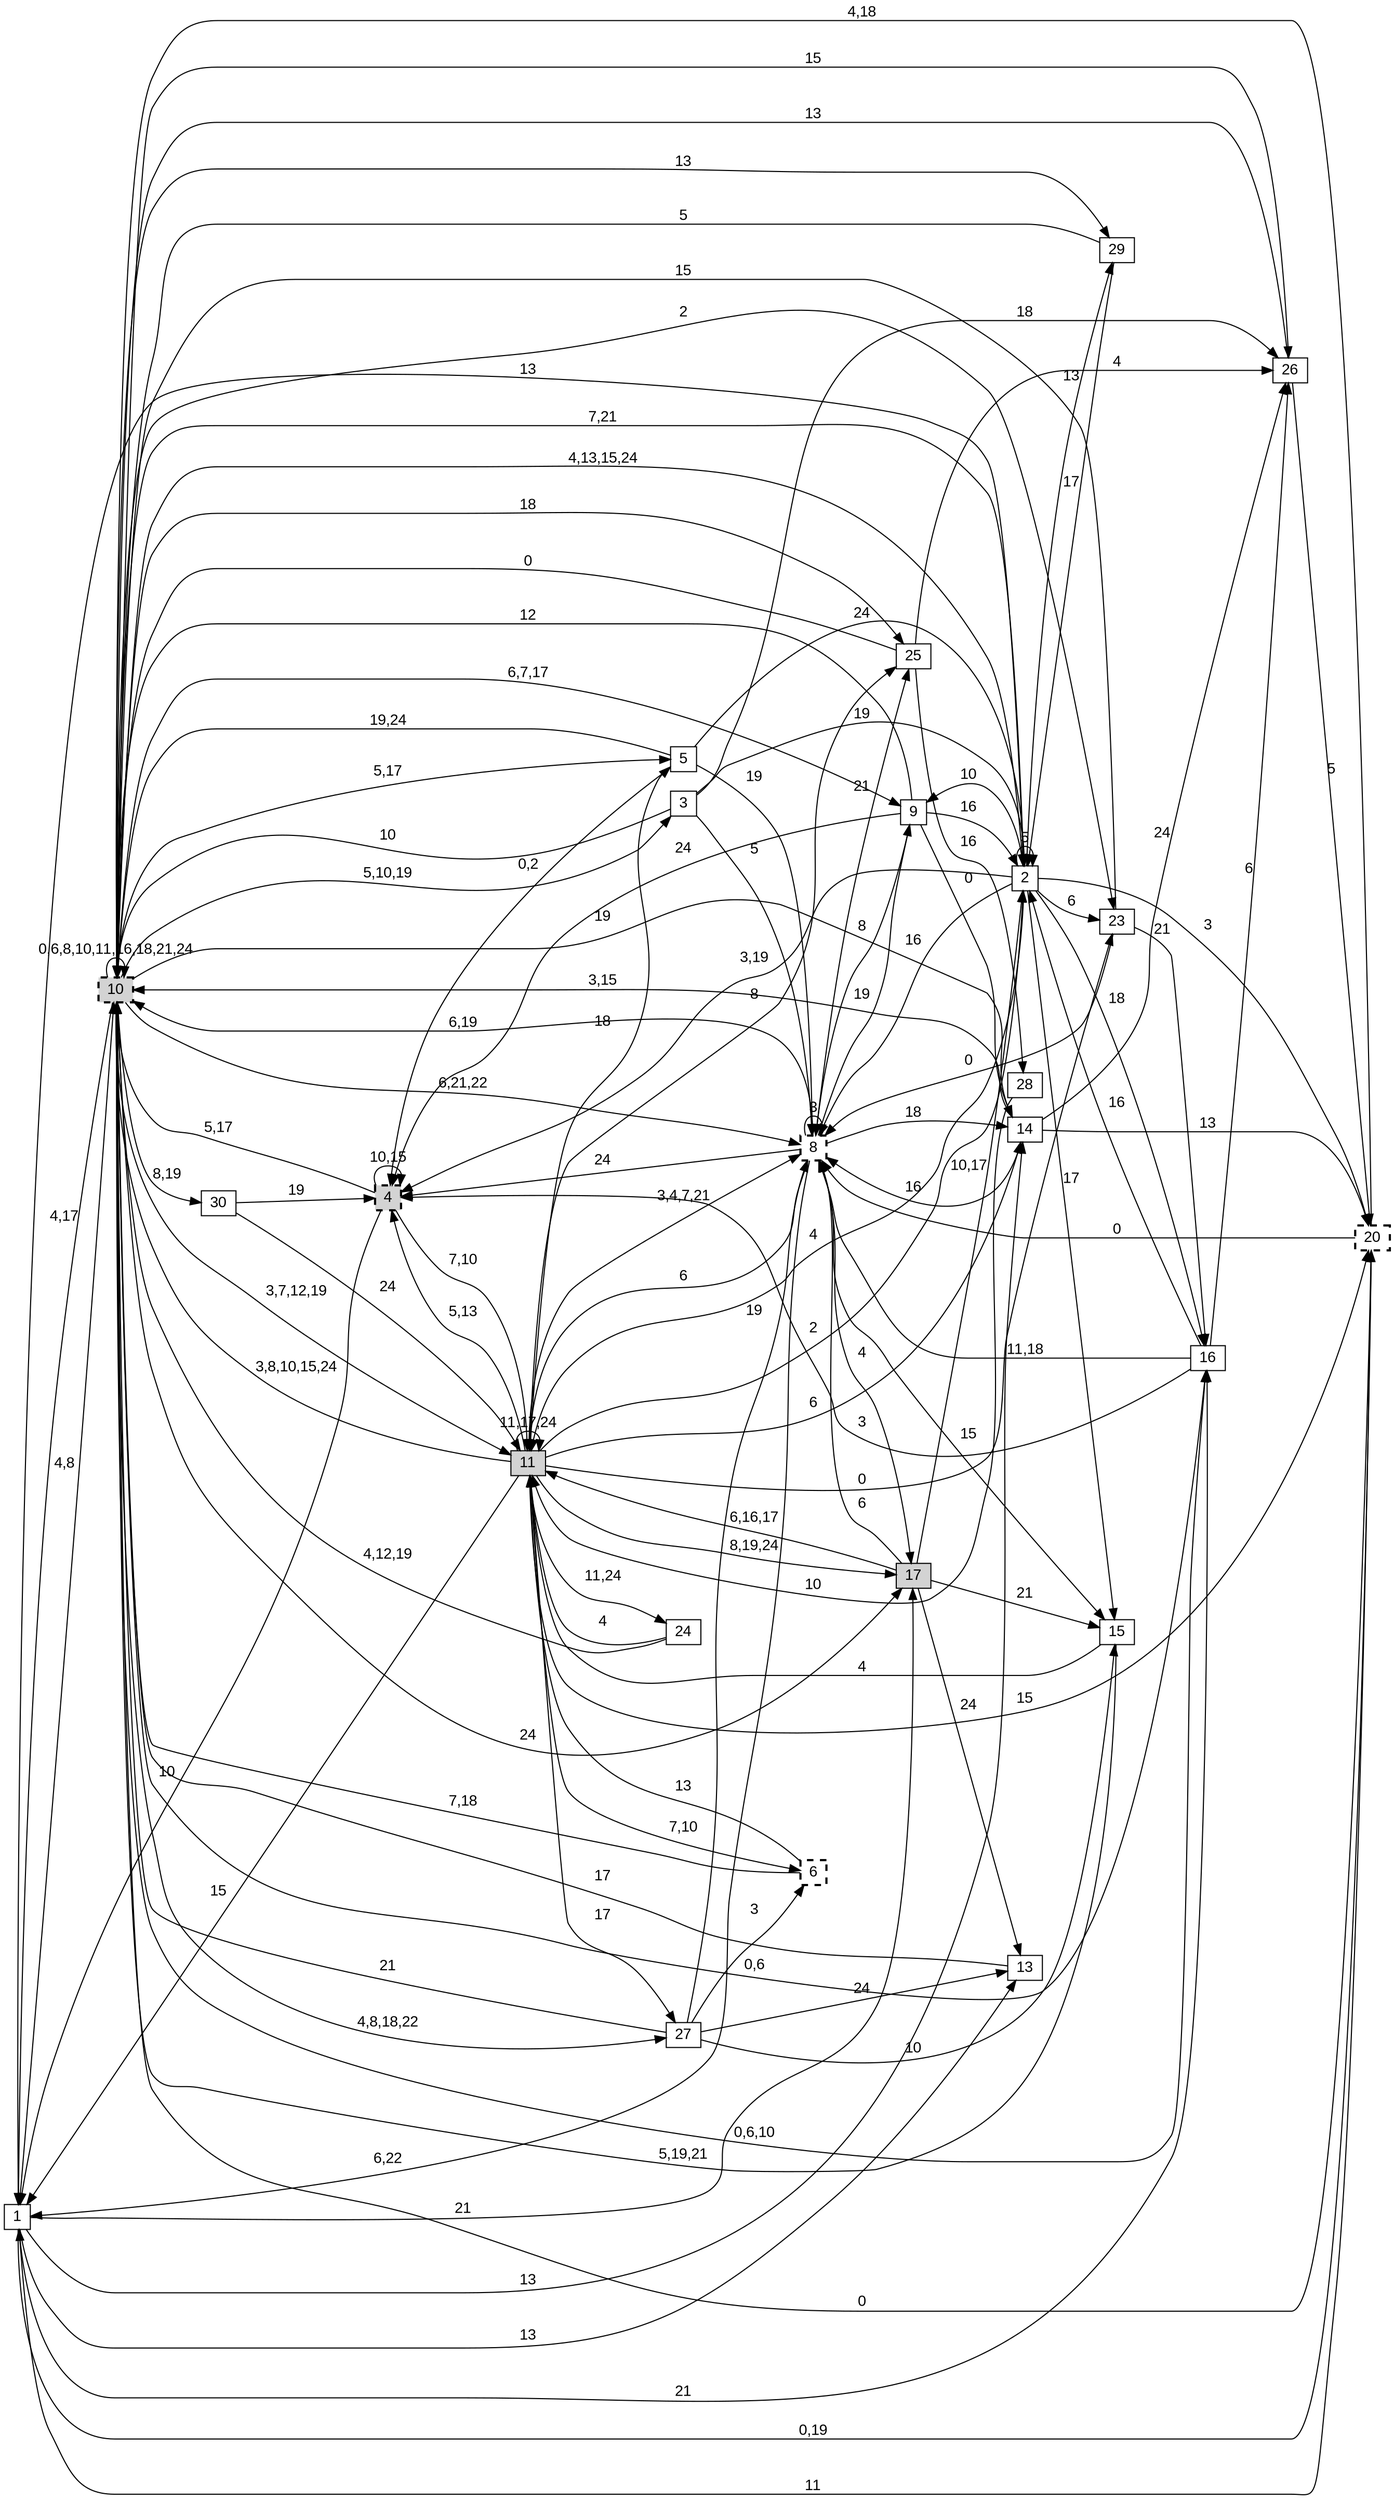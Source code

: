 digraph "NDFA" {
  rankdir=LR
  node [shape=box width=0.1 height=0.1 fontname=Arial]
  edge [fontname=Arial]
/* Estados */
 s1 [label="1" ] /* I:0 F:0 D:0 */
 s2 [label="2" ] /* I:0 F:0 D:0 */
 s3 [label="3" ] /* I:0 F:0 D:0 */
 s4 [label="4" style="filled,bold,dashed"] /* I:1 F:1 D:0 */
 s5 [label="5" ] /* I:0 F:0 D:0 */
 s6 [label="6" style="bold,dashed"] /* I:0 F:1 D:0 */
 s8 [label="8" style="bold,dashed"] /* I:0 F:1 D:0 */
 s9 [label="9" ] /* I:0 F:0 D:0 */
 s10 [label="10" style="filled,bold,dashed"] /* I:1 F:1 D:0 */
 s11 [label="11" style="filled"] /* I:1 F:0 D:0 */
 s13 [label="13" ] /* I:0 F:0 D:0 */
 s14 [label="14" ] /* I:0 F:0 D:0 */
 s15 [label="15" ] /* I:0 F:0 D:0 */
 s16 [label="16" ] /* I:0 F:0 D:0 */
 s17 [label="17" style="filled"] /* I:1 F:0 D:0 */
 s20 [label="20" style="bold,dashed"] /* I:0 F:1 D:0 */
 s23 [label="23" ] /* I:0 F:0 D:0 */
 s24 [label="24" ] /* I:0 F:0 D:0 */
 s25 [label="25" ] /* I:0 F:0 D:0 */
 s26 [label="26" ] /* I:0 F:0 D:0 */
 s27 [label="27" ] /* I:0 F:0 D:0 */
 s28 [label="28" ] /* I:0 F:0 D:0 */
 s29 [label="29" ] /* I:0 F:0 D:0 */
 s30 [label="30" ] /* I:0 F:0 D:0 */
/* Transiciones */
  s1 -> s10 [label="4,8"]
  s1 -> s13 [label="13"]
  s1 -> s14 [label="13"]
  s1 -> s16 [label="21"]
  s1 -> s17 [label="21"]
  s1 -> s20 [label="0,19"]
  s2 -> s1 [label="13"]
  s2 -> s2 [label="5"]
  s2 -> s4 [label="3,19"]
  s2 -> s8 [label="16"]
  s2 -> s9 [label="10"]
  s2 -> s10 [label="7,21"]
  s2 -> s11 [label="4"]
  s2 -> s15 [label="17"]
  s2 -> s16 [label="18"]
  s2 -> s20 [label="3"]
  s2 -> s23 [label="6"]
  s2 -> s29 [label="13"]
  s3 -> s2 [label="19"]
  s3 -> s8 [label="5"]
  s3 -> s10 [label="10"]
  s3 -> s26 [label="18"]
  s4 -> s1 [label="10"]
  s4 -> s4 [label="10,15"]
  s4 -> s10 [label="5,17"]
  s4 -> s11 [label="7,10"]
  s5 -> s2 [label="24"]
  s5 -> s4 [label="0,2"]
  s5 -> s8 [label="19"]
  s5 -> s10 [label="19,24"]
  s6 -> s10 [label="7,18"]
  s6 -> s11 [label="13"]
  s8 -> s1 [label="6,22"]
  s8 -> s4 [label="24"]
  s8 -> s8 [label="3"]
  s8 -> s9 [label="19"]
  s8 -> s10 [label="6,19"]
  s8 -> s11 [label="6"]
  s8 -> s14 [label="18"]
  s8 -> s15 [label="15"]
  s8 -> s17 [label="4"]
  s8 -> s25 [label="21"]
  s9 -> s2 [label="16"]
  s9 -> s4 [label="24"]
  s9 -> s8 [label="8"]
  s9 -> s10 [label="12"]
  s9 -> s14 [label="0"]
  s10 -> s1 [label="4,17"]
  s10 -> s2 [label="4,13,15,24"]
  s10 -> s3 [label="5,10,19"]
  s10 -> s5 [label="5,17"]
  s10 -> s8 [label="6,21,22"]
  s10 -> s9 [label="6,7,17"]
  s10 -> s10 [label="0,6,8,10,11,16,18,21,24"]
  s10 -> s11 [label="3,7,12,19"]
  s10 -> s14 [label="19"]
  s10 -> s16 [label="0,6,10"]
  s10 -> s17 [label="24"]
  s10 -> s20 [label="0"]
  s10 -> s23 [label="2"]
  s10 -> s25 [label="18"]
  s10 -> s26 [label="15"]
  s10 -> s27 [label="4,8,18,22"]
  s10 -> s29 [label="13"]
  s10 -> s30 [label="8,19"]
  s11 -> s1 [label="15"]
  s11 -> s2 [label="2"]
  s11 -> s4 [label="5,13"]
  s11 -> s5 [label="18"]
  s11 -> s6 [label="7,10"]
  s11 -> s8 [label="3,4,7,21"]
  s11 -> s10 [label="3,8,10,15,24"]
  s11 -> s11 [label="11,17,24"]
  s11 -> s14 [label="6"]
  s11 -> s17 [label="8,19,24"]
  s11 -> s20 [label="15"]
  s11 -> s23 [label="0"]
  s11 -> s24 [label="11,24"]
  s11 -> s25 [label="8"]
  s11 -> s27 [label="17"]
  s13 -> s10 [label="17"]
  s14 -> s8 [label="16"]
  s14 -> s10 [label="3,15"]
  s14 -> s20 [label="13"]
  s14 -> s26 [label="24"]
  s15 -> s10 [label="5,19,21"]
  s15 -> s11 [label="4"]
  s16 -> s2 [label="16"]
  s16 -> s4 [label="3"]
  s16 -> s8 [label="11,18"]
  s16 -> s10 [label="0,6"]
  s16 -> s26 [label="6"]
  s17 -> s2 [label="10,17"]
  s17 -> s8 [label="6"]
  s17 -> s11 [label="6,16,17"]
  s17 -> s13 [label="24"]
  s17 -> s15 [label="21"]
  s20 -> s1 [label="11"]
  s20 -> s8 [label="0"]
  s20 -> s10 [label="4,18"]
  s23 -> s8 [label="0"]
  s23 -> s10 [label="15"]
  s23 -> s16 [label="21"]
  s24 -> s10 [label="4,12,19"]
  s24 -> s11 [label="4"]
  s25 -> s10 [label="0"]
  s25 -> s26 [label="4"]
  s25 -> s28 [label="16"]
  s26 -> s10 [label="13"]
  s26 -> s20 [label="5"]
  s27 -> s6 [label="3"]
  s27 -> s8 [label="19"]
  s27 -> s10 [label="21"]
  s27 -> s13 [label="24"]
  s27 -> s15 [label="10"]
  s28 -> s11 [label="10"]
  s29 -> s2 [label="17"]
  s29 -> s10 [label="5"]
  s30 -> s4 [label="19"]
  s30 -> s11 [label="24"]
}
